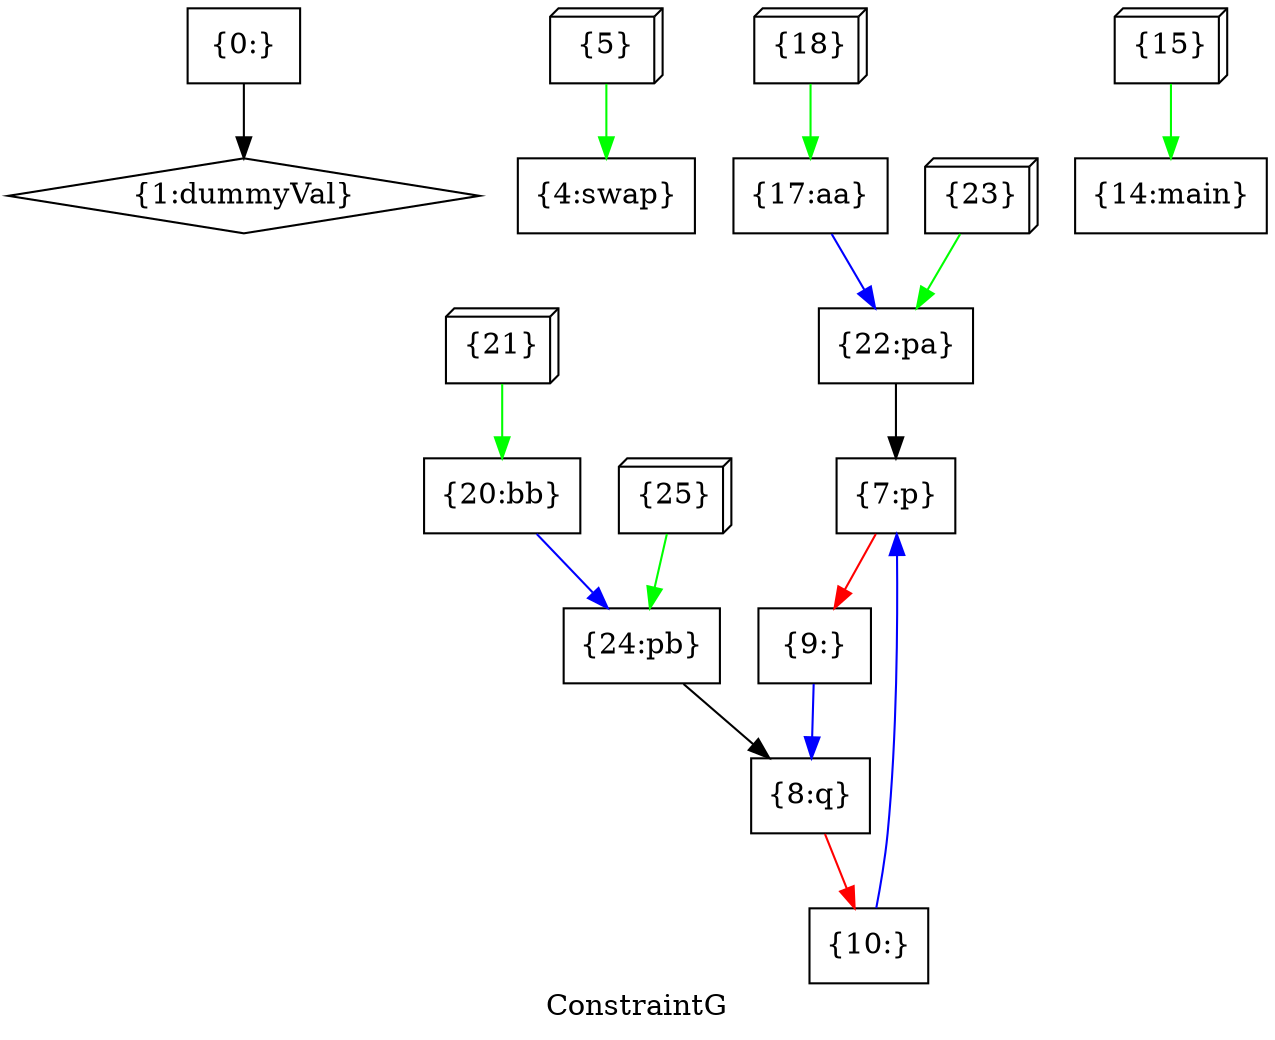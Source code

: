 digraph "ConstraintG" {
	label="ConstraintG";

	Node0x562b2f191270 [shape=record,shape=box,label="{0:}"];
	Node0x562b2f191270 -> Node0x562b2f191580[color=black];
	Node0x562b2f191580 [shape=record,shape=diamond,label="{1:dummyVal}"];
	Node0x562b2f191eb0 [shape=record,shape=box,label="{4:swap}"];
	Node0x562b2f1921c0 [shape=record,shape=box3d,label="{5}"];
	Node0x562b2f1921c0 -> Node0x562b2f191eb0[color=green];
	Node0x562b2f1927e0 [shape=record,shape=box,label="{7:p}"];
	Node0x562b2f1927e0 -> Node0x562b2f192e00[color=red];
	Node0x562b2f192af0 [shape=record,shape=box,label="{8:q}"];
	Node0x562b2f192af0 -> Node0x562b2f193110[color=red];
	Node0x562b2f192e00 [shape=record,shape=box,label="{9:}"];
	Node0x562b2f192e00 -> Node0x562b2f192af0[color=blue];
	Node0x562b2f193110 [shape=record,shape=box,label="{10:}"];
	Node0x562b2f193110 -> Node0x562b2f1927e0[color=blue];
	Node0x562b2f193e10 [shape=record,shape=box,label="{14:main}"];
	Node0x562b2f194160 [shape=record,shape=box3d,label="{15}"];
	Node0x562b2f194160 -> Node0x562b2f193e10[color=green];
	Node0x562b2f194800 [shape=record,shape=box,label="{17:aa}"];
	Node0x562b2f194800 -> Node0x562b2f195890[color=blue];
	Node0x562b2f194b50 [shape=record,shape=box3d,label="{18}"];
	Node0x562b2f194b50 -> Node0x562b2f194800[color=green];
	Node0x562b2f1951f0 [shape=record,shape=box,label="{20:bb}"];
	Node0x562b2f1951f0 -> Node0x562b2f195f30[color=blue];
	Node0x562b2f195540 [shape=record,shape=box3d,label="{21}"];
	Node0x562b2f195540 -> Node0x562b2f1951f0[color=green];
	Node0x562b2f195890 [shape=record,shape=box,label="{22:pa}"];
	Node0x562b2f195890 -> Node0x562b2f1927e0[color=black];
	Node0x562b2f195be0 [shape=record,shape=box3d,label="{23}"];
	Node0x562b2f195be0 -> Node0x562b2f195890[color=green];
	Node0x562b2f195f30 [shape=record,shape=box,label="{24:pb}"];
	Node0x562b2f195f30 -> Node0x562b2f192af0[color=black];
	Node0x562b2f196280 [shape=record,shape=box3d,label="{25}"];
	Node0x562b2f196280 -> Node0x562b2f195f30[color=green];
}
